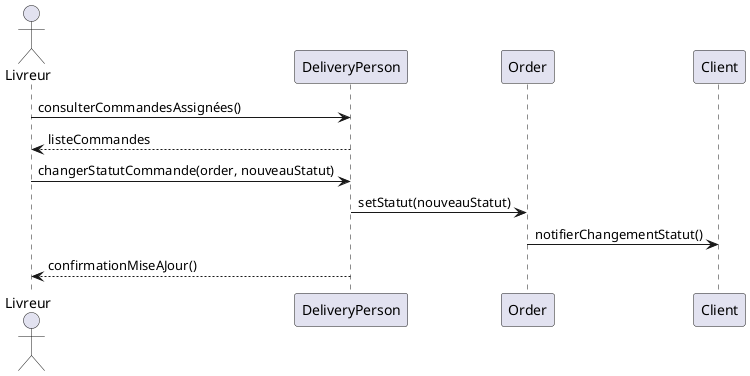 
@startuml 
actor Livreur
participant "DeliveryPerson" as DP
participant "Order" as Order
participant "Client" as Client

Livreur -> DP : consulterCommandesAssignées()
DP --> Livreur : listeCommandes

Livreur -> DP : changerStatutCommande(order, nouveauStatut)
DP -> Order : setStatut(nouveauStatut)
Order -> Client : notifierChangementStatut()
DP --> Livreur : confirmationMiseAJour()
@enduml
